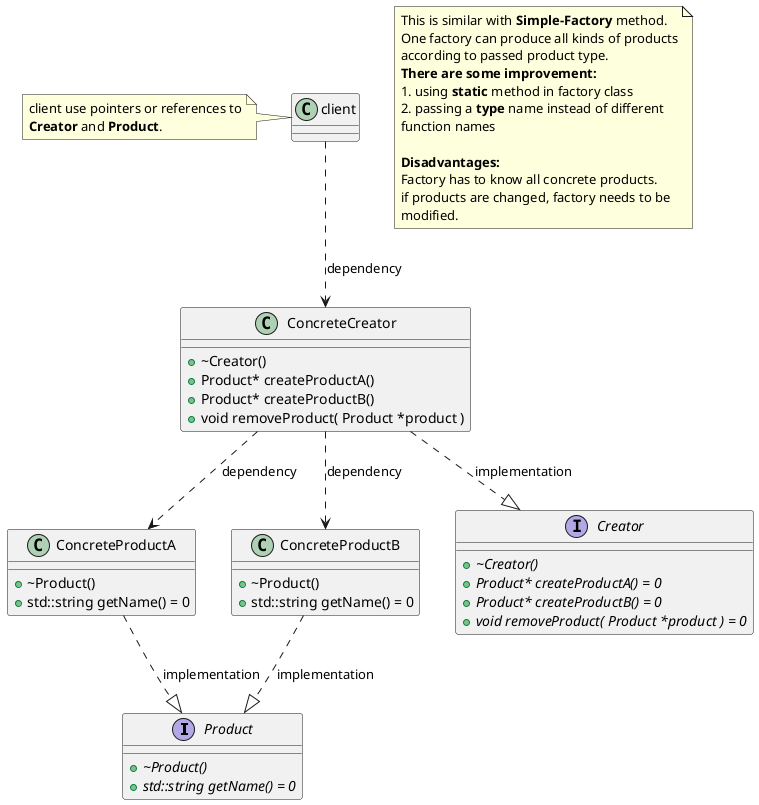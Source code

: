 @startuml FactoryPattern_Simple

interface Product {
    + {abstract} ~Product()
    + {abstract} std::string getName() = 0
}

class ConcreteProductA {
    + ~Product()
    + std::string getName() = 0
}

class ConcreteProductB {
    + ~Product()
    + std::string getName() = 0
}

interface Creator {
    + {abstract} ~Creator()
    + {abstract} Product* createProductA() = 0
    + {abstract} Product* createProductB() = 0
    + {abstract} void removeProduct( Product *product ) = 0
}

class ConcreteCreator {
    + ~Creator()
    + Product* createProductA()
    + Product* createProductB()
    + void removeProduct( Product *product )
}

ConcreteProductA ..|> Product : implementation
ConcreteProductB ..|> Product : implementation
ConcreteCreator ..|> Creator : implementation
ConcreteCreator ..> ConcreteProductA : dependency
ConcreteCreator ..> ConcreteProductB : dependency
client ..> ConcreteCreator : dependency

note as N1
    This is similar with <b>Simple-Factory</b> method.
    One factory can produce all kinds of products
    according to passed product type.
    <b>There are some improvement:</b>
    1. using <b>static</b> method in factory class
    2. passing a <b>type</b> name instead of different
    function names

    <b>Disadvantages:</b>
    Factory has to know all concrete products.
    if products are changed, factory needs to be
    modified.
end note

note left of client
    client use pointers or references to
    <b>Creator</b> and <b>Product</b>.
end note

@enduml